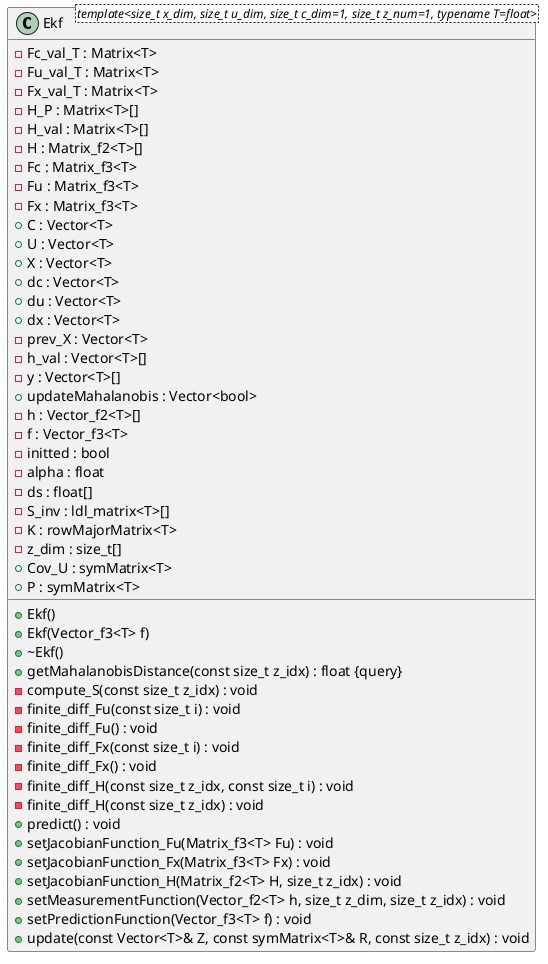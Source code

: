 @startuml





/' Objects '/

class Ekf <template<size_t x_dim, size_t u_dim, size_t c_dim=1, size_t z_num=1, typename T=float>> {
	+Ekf()
	+Ekf(Vector_f3<T> f)
	+~Ekf()
	-Fc_val_T : Matrix<T>
	-Fu_val_T : Matrix<T>
	-Fx_val_T : Matrix<T>
	-H_P : Matrix<T>[]
	-H_val : Matrix<T>[]
	-H : Matrix_f2<T>[]
	-Fc : Matrix_f3<T>
	-Fu : Matrix_f3<T>
	-Fx : Matrix_f3<T>
	+C : Vector<T>
	+U : Vector<T>
	+X : Vector<T>
	+dc : Vector<T>
	+du : Vector<T>
	+dx : Vector<T>
	-prev_X : Vector<T>
	-h_val : Vector<T>[]
	-y : Vector<T>[]
	+updateMahalanobis : Vector<bool>
	-h : Vector_f2<T>[]
	-f : Vector_f3<T>
	-initted : bool
	-alpha : float
	+getMahalanobisDistance(const size_t z_idx) : float {query}
	-ds : float[]
	-S_inv : ldl_matrix<T>[]
	-K : rowMajorMatrix<T>
	-z_dim : size_t[]
	+Cov_U : symMatrix<T>
	+P : symMatrix<T>
	-compute_S(const size_t z_idx) : void
	-finite_diff_Fu(const size_t i) : void
	-finite_diff_Fu() : void
	-finite_diff_Fx(const size_t i) : void
	-finite_diff_Fx() : void
	-finite_diff_H(const size_t z_idx, const size_t i) : void
	-finite_diff_H(const size_t z_idx) : void
	+predict() : void
	+setJacobianFunction_Fu(Matrix_f3<T> Fu) : void
	+setJacobianFunction_Fx(Matrix_f3<T> Fx) : void
	+setJacobianFunction_H(Matrix_f2<T> H, size_t z_idx) : void
	+setMeasurementFunction(Vector_f2<T> h, size_t z_dim, size_t z_idx) : void
	+setPredictionFunction(Vector_f3<T> f) : void
	+update(const Vector<T>& Z, const symMatrix<T>& R, const size_t z_idx) : void
}





/' Inheritance relationships '/




/' Aggregation relationships '/





/' Nested objects '/



@enduml
